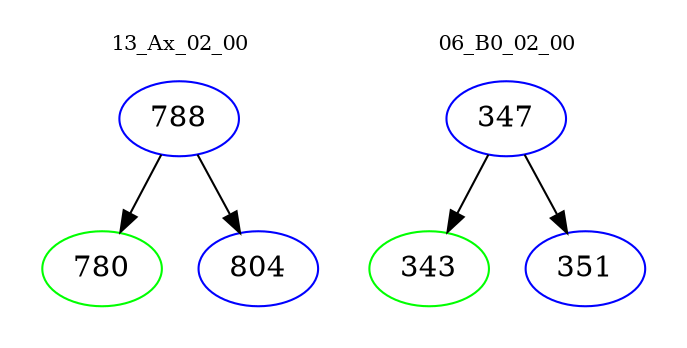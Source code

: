 digraph{
subgraph cluster_0 {
color = white
label = "13_Ax_02_00";
fontsize=10;
T0_788 [label="788", color="blue"]
T0_788 -> T0_780 [color="black"]
T0_780 [label="780", color="green"]
T0_788 -> T0_804 [color="black"]
T0_804 [label="804", color="blue"]
}
subgraph cluster_1 {
color = white
label = "06_B0_02_00";
fontsize=10;
T1_347 [label="347", color="blue"]
T1_347 -> T1_343 [color="black"]
T1_343 [label="343", color="green"]
T1_347 -> T1_351 [color="black"]
T1_351 [label="351", color="blue"]
}
}
